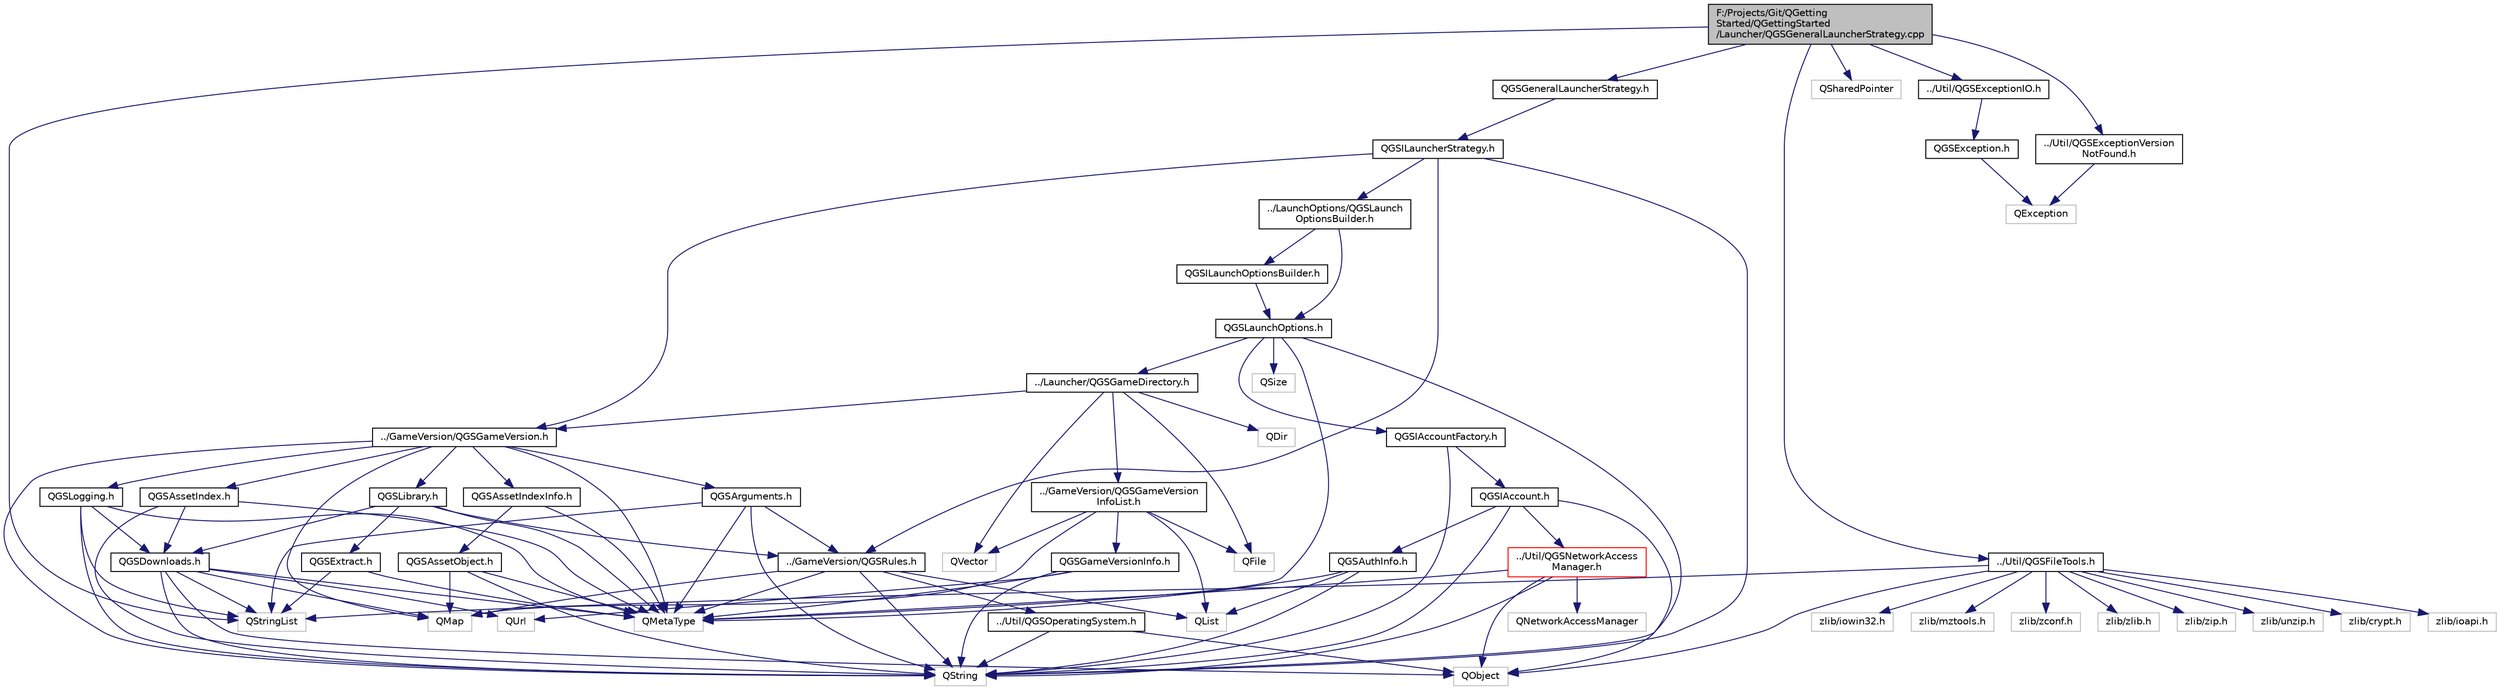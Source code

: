 digraph "F:/Projects/Git/QGettingStarted/QGettingStarted/Launcher/QGSGeneralLauncherStrategy.cpp"
{
  edge [fontname="Helvetica",fontsize="10",labelfontname="Helvetica",labelfontsize="10"];
  node [fontname="Helvetica",fontsize="10",shape=record];
  Node0 [label="F:/Projects/Git/QGetting\lStarted/QGettingStarted\l/Launcher/QGSGeneralLauncherStrategy.cpp",height=0.2,width=0.4,color="black", fillcolor="grey75", style="filled", fontcolor="black"];
  Node0 -> Node1 [color="midnightblue",fontsize="10",style="solid",fontname="Helvetica"];
  Node1 [label="QStringList",height=0.2,width=0.4,color="grey75", fillcolor="white", style="filled"];
  Node0 -> Node2 [color="midnightblue",fontsize="10",style="solid",fontname="Helvetica"];
  Node2 [label="QSharedPointer",height=0.2,width=0.4,color="grey75", fillcolor="white", style="filled"];
  Node0 -> Node3 [color="midnightblue",fontsize="10",style="solid",fontname="Helvetica"];
  Node3 [label="QGSGeneralLauncherStrategy.h",height=0.2,width=0.4,color="black", fillcolor="white", style="filled",URL="$_q_g_s_general_launcher_strategy_8h.html"];
  Node3 -> Node4 [color="midnightblue",fontsize="10",style="solid",fontname="Helvetica"];
  Node4 [label="QGSILauncherStrategy.h",height=0.2,width=0.4,color="black", fillcolor="white", style="filled",URL="$_q_g_s_i_launcher_strategy_8h.html"];
  Node4 -> Node5 [color="midnightblue",fontsize="10",style="solid",fontname="Helvetica"];
  Node5 [label="QString",height=0.2,width=0.4,color="grey75", fillcolor="white", style="filled"];
  Node4 -> Node6 [color="midnightblue",fontsize="10",style="solid",fontname="Helvetica"];
  Node6 [label="../GameVersion/QGSRules.h",height=0.2,width=0.4,color="black", fillcolor="white", style="filled",URL="$_q_g_s_rules_8h.html"];
  Node6 -> Node7 [color="midnightblue",fontsize="10",style="solid",fontname="Helvetica"];
  Node7 [label="QList",height=0.2,width=0.4,color="grey75", fillcolor="white", style="filled"];
  Node6 -> Node5 [color="midnightblue",fontsize="10",style="solid",fontname="Helvetica"];
  Node6 -> Node8 [color="midnightblue",fontsize="10",style="solid",fontname="Helvetica"];
  Node8 [label="QMap",height=0.2,width=0.4,color="grey75", fillcolor="white", style="filled"];
  Node6 -> Node9 [color="midnightblue",fontsize="10",style="solid",fontname="Helvetica"];
  Node9 [label="QMetaType",height=0.2,width=0.4,color="grey75", fillcolor="white", style="filled"];
  Node6 -> Node10 [color="midnightblue",fontsize="10",style="solid",fontname="Helvetica"];
  Node10 [label="../Util/QGSOperatingSystem.h",height=0.2,width=0.4,color="black", fillcolor="white", style="filled",URL="$_q_g_s_operating_system_8h.html"];
  Node10 -> Node5 [color="midnightblue",fontsize="10",style="solid",fontname="Helvetica"];
  Node10 -> Node11 [color="midnightblue",fontsize="10",style="solid",fontname="Helvetica"];
  Node11 [label="QObject",height=0.2,width=0.4,color="grey75", fillcolor="white", style="filled"];
  Node4 -> Node12 [color="midnightblue",fontsize="10",style="solid",fontname="Helvetica"];
  Node12 [label="../GameVersion/QGSGameVersion.h",height=0.2,width=0.4,color="black", fillcolor="white", style="filled",URL="$_q_g_s_game_version_8h.html"];
  Node12 -> Node5 [color="midnightblue",fontsize="10",style="solid",fontname="Helvetica"];
  Node12 -> Node8 [color="midnightblue",fontsize="10",style="solid",fontname="Helvetica"];
  Node12 -> Node9 [color="midnightblue",fontsize="10",style="solid",fontname="Helvetica"];
  Node12 -> Node13 [color="midnightblue",fontsize="10",style="solid",fontname="Helvetica"];
  Node13 [label="QGSArguments.h",height=0.2,width=0.4,color="black", fillcolor="white", style="filled",URL="$_q_g_s_arguments_8h.html"];
  Node13 -> Node5 [color="midnightblue",fontsize="10",style="solid",fontname="Helvetica"];
  Node13 -> Node1 [color="midnightblue",fontsize="10",style="solid",fontname="Helvetica"];
  Node13 -> Node9 [color="midnightblue",fontsize="10",style="solid",fontname="Helvetica"];
  Node13 -> Node6 [color="midnightblue",fontsize="10",style="solid",fontname="Helvetica"];
  Node12 -> Node14 [color="midnightblue",fontsize="10",style="solid",fontname="Helvetica"];
  Node14 [label="QGSAssetIndex.h",height=0.2,width=0.4,color="black", fillcolor="white", style="filled",URL="$_q_g_s_asset_index_8h.html"];
  Node14 -> Node5 [color="midnightblue",fontsize="10",style="solid",fontname="Helvetica"];
  Node14 -> Node9 [color="midnightblue",fontsize="10",style="solid",fontname="Helvetica"];
  Node14 -> Node15 [color="midnightblue",fontsize="10",style="solid",fontname="Helvetica"];
  Node15 [label="QGSDownloads.h",height=0.2,width=0.4,color="black", fillcolor="white", style="filled",URL="$_q_g_s_downloads_8h.html"];
  Node15 -> Node5 [color="midnightblue",fontsize="10",style="solid",fontname="Helvetica"];
  Node15 -> Node16 [color="midnightblue",fontsize="10",style="solid",fontname="Helvetica"];
  Node16 [label="QUrl",height=0.2,width=0.4,color="grey75", fillcolor="white", style="filled"];
  Node15 -> Node8 [color="midnightblue",fontsize="10",style="solid",fontname="Helvetica"];
  Node15 -> Node1 [color="midnightblue",fontsize="10",style="solid",fontname="Helvetica"];
  Node15 -> Node11 [color="midnightblue",fontsize="10",style="solid",fontname="Helvetica"];
  Node15 -> Node9 [color="midnightblue",fontsize="10",style="solid",fontname="Helvetica"];
  Node12 -> Node17 [color="midnightblue",fontsize="10",style="solid",fontname="Helvetica"];
  Node17 [label="QGSLogging.h",height=0.2,width=0.4,color="black", fillcolor="white", style="filled",URL="$_q_g_s_logging_8h.html"];
  Node17 -> Node5 [color="midnightblue",fontsize="10",style="solid",fontname="Helvetica"];
  Node17 -> Node1 [color="midnightblue",fontsize="10",style="solid",fontname="Helvetica"];
  Node17 -> Node9 [color="midnightblue",fontsize="10",style="solid",fontname="Helvetica"];
  Node17 -> Node15 [color="midnightblue",fontsize="10",style="solid",fontname="Helvetica"];
  Node12 -> Node18 [color="midnightblue",fontsize="10",style="solid",fontname="Helvetica"];
  Node18 [label="QGSLibrary.h",height=0.2,width=0.4,color="black", fillcolor="white", style="filled",URL="$_q_g_s_library_8h.html"];
  Node18 -> Node9 [color="midnightblue",fontsize="10",style="solid",fontname="Helvetica"];
  Node18 -> Node19 [color="midnightblue",fontsize="10",style="solid",fontname="Helvetica"];
  Node19 [label="QGSExtract.h",height=0.2,width=0.4,color="black", fillcolor="white", style="filled",URL="$_q_g_s_extract_8h.html"];
  Node19 -> Node1 [color="midnightblue",fontsize="10",style="solid",fontname="Helvetica"];
  Node19 -> Node9 [color="midnightblue",fontsize="10",style="solid",fontname="Helvetica"];
  Node18 -> Node6 [color="midnightblue",fontsize="10",style="solid",fontname="Helvetica"];
  Node18 -> Node15 [color="midnightblue",fontsize="10",style="solid",fontname="Helvetica"];
  Node12 -> Node20 [color="midnightblue",fontsize="10",style="solid",fontname="Helvetica"];
  Node20 [label="QGSAssetIndexInfo.h",height=0.2,width=0.4,color="black", fillcolor="white", style="filled",URL="$_q_g_s_asset_index_info_8h.html"];
  Node20 -> Node9 [color="midnightblue",fontsize="10",style="solid",fontname="Helvetica"];
  Node20 -> Node21 [color="midnightblue",fontsize="10",style="solid",fontname="Helvetica"];
  Node21 [label="QGSAssetObject.h",height=0.2,width=0.4,color="black", fillcolor="white", style="filled",URL="$_q_g_s_asset_object_8h.html"];
  Node21 -> Node8 [color="midnightblue",fontsize="10",style="solid",fontname="Helvetica"];
  Node21 -> Node5 [color="midnightblue",fontsize="10",style="solid",fontname="Helvetica"];
  Node21 -> Node9 [color="midnightblue",fontsize="10",style="solid",fontname="Helvetica"];
  Node4 -> Node22 [color="midnightblue",fontsize="10",style="solid",fontname="Helvetica"];
  Node22 [label="../LaunchOptions/QGSLaunch\lOptionsBuilder.h",height=0.2,width=0.4,color="black", fillcolor="white", style="filled",URL="$_q_g_s_launch_options_builder_8h.html"];
  Node22 -> Node23 [color="midnightblue",fontsize="10",style="solid",fontname="Helvetica"];
  Node23 [label="QGSILaunchOptionsBuilder.h",height=0.2,width=0.4,color="black", fillcolor="white", style="filled",URL="$_q_g_s_i_launch_options_builder_8h.html"];
  Node23 -> Node24 [color="midnightblue",fontsize="10",style="solid",fontname="Helvetica"];
  Node24 [label="QGSLaunchOptions.h",height=0.2,width=0.4,color="black", fillcolor="white", style="filled",URL="$_q_g_s_launch_options_8h.html"];
  Node24 -> Node5 [color="midnightblue",fontsize="10",style="solid",fontname="Helvetica"];
  Node24 -> Node25 [color="midnightblue",fontsize="10",style="solid",fontname="Helvetica"];
  Node25 [label="QSize",height=0.2,width=0.4,color="grey75", fillcolor="white", style="filled"];
  Node24 -> Node9 [color="midnightblue",fontsize="10",style="solid",fontname="Helvetica"];
  Node24 -> Node26 [color="midnightblue",fontsize="10",style="solid",fontname="Helvetica"];
  Node26 [label="QGSIAccountFactory.h",height=0.2,width=0.4,color="black", fillcolor="white", style="filled",URL="$_q_g_s_i_account_factory_8h.html"];
  Node26 -> Node5 [color="midnightblue",fontsize="10",style="solid",fontname="Helvetica"];
  Node26 -> Node27 [color="midnightblue",fontsize="10",style="solid",fontname="Helvetica"];
  Node27 [label="QGSIAccount.h",height=0.2,width=0.4,color="black", fillcolor="white", style="filled",URL="$_q_g_s_i_account_8h.html"];
  Node27 -> Node5 [color="midnightblue",fontsize="10",style="solid",fontname="Helvetica"];
  Node27 -> Node11 [color="midnightblue",fontsize="10",style="solid",fontname="Helvetica"];
  Node27 -> Node28 [color="midnightblue",fontsize="10",style="solid",fontname="Helvetica"];
  Node28 [label="QGSAuthInfo.h",height=0.2,width=0.4,color="black", fillcolor="white", style="filled",URL="$_q_g_s_auth_info_8h.html"];
  Node28 -> Node5 [color="midnightblue",fontsize="10",style="solid",fontname="Helvetica"];
  Node28 -> Node9 [color="midnightblue",fontsize="10",style="solid",fontname="Helvetica"];
  Node28 -> Node7 [color="midnightblue",fontsize="10",style="solid",fontname="Helvetica"];
  Node27 -> Node29 [color="midnightblue",fontsize="10",style="solid",fontname="Helvetica"];
  Node29 [label="../Util/QGSNetworkAccess\lManager.h",height=0.2,width=0.4,color="red", fillcolor="white", style="filled",URL="$_q_g_s_network_access_manager_8h.html"];
  Node29 -> Node11 [color="midnightblue",fontsize="10",style="solid",fontname="Helvetica"];
  Node29 -> Node5 [color="midnightblue",fontsize="10",style="solid",fontname="Helvetica"];
  Node29 -> Node30 [color="midnightblue",fontsize="10",style="solid",fontname="Helvetica"];
  Node30 [label="QNetworkAccessManager",height=0.2,width=0.4,color="grey75", fillcolor="white", style="filled"];
  Node29 -> Node9 [color="midnightblue",fontsize="10",style="solid",fontname="Helvetica"];
  Node24 -> Node36 [color="midnightblue",fontsize="10",style="solid",fontname="Helvetica"];
  Node36 [label="../Launcher/QGSGameDirectory.h",height=0.2,width=0.4,color="black", fillcolor="white", style="filled",URL="$_q_g_s_game_directory_8h.html"];
  Node36 -> Node37 [color="midnightblue",fontsize="10",style="solid",fontname="Helvetica"];
  Node37 [label="QDir",height=0.2,width=0.4,color="grey75", fillcolor="white", style="filled"];
  Node36 -> Node38 [color="midnightblue",fontsize="10",style="solid",fontname="Helvetica"];
  Node38 [label="QFile",height=0.2,width=0.4,color="grey75", fillcolor="white", style="filled"];
  Node36 -> Node39 [color="midnightblue",fontsize="10",style="solid",fontname="Helvetica"];
  Node39 [label="QVector",height=0.2,width=0.4,color="grey75", fillcolor="white", style="filled"];
  Node36 -> Node12 [color="midnightblue",fontsize="10",style="solid",fontname="Helvetica"];
  Node36 -> Node40 [color="midnightblue",fontsize="10",style="solid",fontname="Helvetica"];
  Node40 [label="../GameVersion/QGSGameVersion\lInfoList.h",height=0.2,width=0.4,color="black", fillcolor="white", style="filled",URL="$_q_g_s_game_version_info_list_8h.html"];
  Node40 -> Node8 [color="midnightblue",fontsize="10",style="solid",fontname="Helvetica"];
  Node40 -> Node39 [color="midnightblue",fontsize="10",style="solid",fontname="Helvetica"];
  Node40 -> Node38 [color="midnightblue",fontsize="10",style="solid",fontname="Helvetica"];
  Node40 -> Node7 [color="midnightblue",fontsize="10",style="solid",fontname="Helvetica"];
  Node40 -> Node41 [color="midnightblue",fontsize="10",style="solid",fontname="Helvetica"];
  Node41 [label="QGSGameVersionInfo.h",height=0.2,width=0.4,color="black", fillcolor="white", style="filled",URL="$_q_g_s_game_version_info_8h.html"];
  Node41 -> Node5 [color="midnightblue",fontsize="10",style="solid",fontname="Helvetica"];
  Node41 -> Node16 [color="midnightblue",fontsize="10",style="solid",fontname="Helvetica"];
  Node41 -> Node9 [color="midnightblue",fontsize="10",style="solid",fontname="Helvetica"];
  Node22 -> Node24 [color="midnightblue",fontsize="10",style="solid",fontname="Helvetica"];
  Node0 -> Node42 [color="midnightblue",fontsize="10",style="solid",fontname="Helvetica"];
  Node42 [label="../Util/QGSExceptionVersion\lNotFound.h",height=0.2,width=0.4,color="black", fillcolor="white", style="filled",URL="$_q_g_s_exception_version_not_found_8h.html"];
  Node42 -> Node43 [color="midnightblue",fontsize="10",style="solid",fontname="Helvetica"];
  Node43 [label="QException",height=0.2,width=0.4,color="grey75", fillcolor="white", style="filled"];
  Node0 -> Node44 [color="midnightblue",fontsize="10",style="solid",fontname="Helvetica"];
  Node44 [label="../Util/QGSExceptionIO.h",height=0.2,width=0.4,color="black", fillcolor="white", style="filled",URL="$_q_g_s_exception_i_o_8h.html"];
  Node44 -> Node45 [color="midnightblue",fontsize="10",style="solid",fontname="Helvetica"];
  Node45 [label="QGSException.h",height=0.2,width=0.4,color="black", fillcolor="white", style="filled",URL="$_q_g_s_exception_8h.html"];
  Node45 -> Node43 [color="midnightblue",fontsize="10",style="solid",fontname="Helvetica"];
  Node0 -> Node46 [color="midnightblue",fontsize="10",style="solid",fontname="Helvetica"];
  Node46 [label="../Util/QGSFileTools.h",height=0.2,width=0.4,color="black", fillcolor="white", style="filled",URL="$_q_g_s_file_tools_8h.html"];
  Node46 -> Node1 [color="midnightblue",fontsize="10",style="solid",fontname="Helvetica"];
  Node46 -> Node11 [color="midnightblue",fontsize="10",style="solid",fontname="Helvetica"];
  Node46 -> Node47 [color="midnightblue",fontsize="10",style="solid",fontname="Helvetica"];
  Node47 [label="zlib/zlib.h",height=0.2,width=0.4,color="grey75", fillcolor="white", style="filled"];
  Node46 -> Node48 [color="midnightblue",fontsize="10",style="solid",fontname="Helvetica"];
  Node48 [label="zlib/zip.h",height=0.2,width=0.4,color="grey75", fillcolor="white", style="filled"];
  Node46 -> Node49 [color="midnightblue",fontsize="10",style="solid",fontname="Helvetica"];
  Node49 [label="zlib/unzip.h",height=0.2,width=0.4,color="grey75", fillcolor="white", style="filled"];
  Node46 -> Node50 [color="midnightblue",fontsize="10",style="solid",fontname="Helvetica"];
  Node50 [label="zlib/crypt.h",height=0.2,width=0.4,color="grey75", fillcolor="white", style="filled"];
  Node46 -> Node51 [color="midnightblue",fontsize="10",style="solid",fontname="Helvetica"];
  Node51 [label="zlib/ioapi.h",height=0.2,width=0.4,color="grey75", fillcolor="white", style="filled"];
  Node46 -> Node52 [color="midnightblue",fontsize="10",style="solid",fontname="Helvetica"];
  Node52 [label="zlib/iowin32.h",height=0.2,width=0.4,color="grey75", fillcolor="white", style="filled"];
  Node46 -> Node53 [color="midnightblue",fontsize="10",style="solid",fontname="Helvetica"];
  Node53 [label="zlib/mztools.h",height=0.2,width=0.4,color="grey75", fillcolor="white", style="filled"];
  Node46 -> Node54 [color="midnightblue",fontsize="10",style="solid",fontname="Helvetica"];
  Node54 [label="zlib/zconf.h",height=0.2,width=0.4,color="grey75", fillcolor="white", style="filled"];
}
